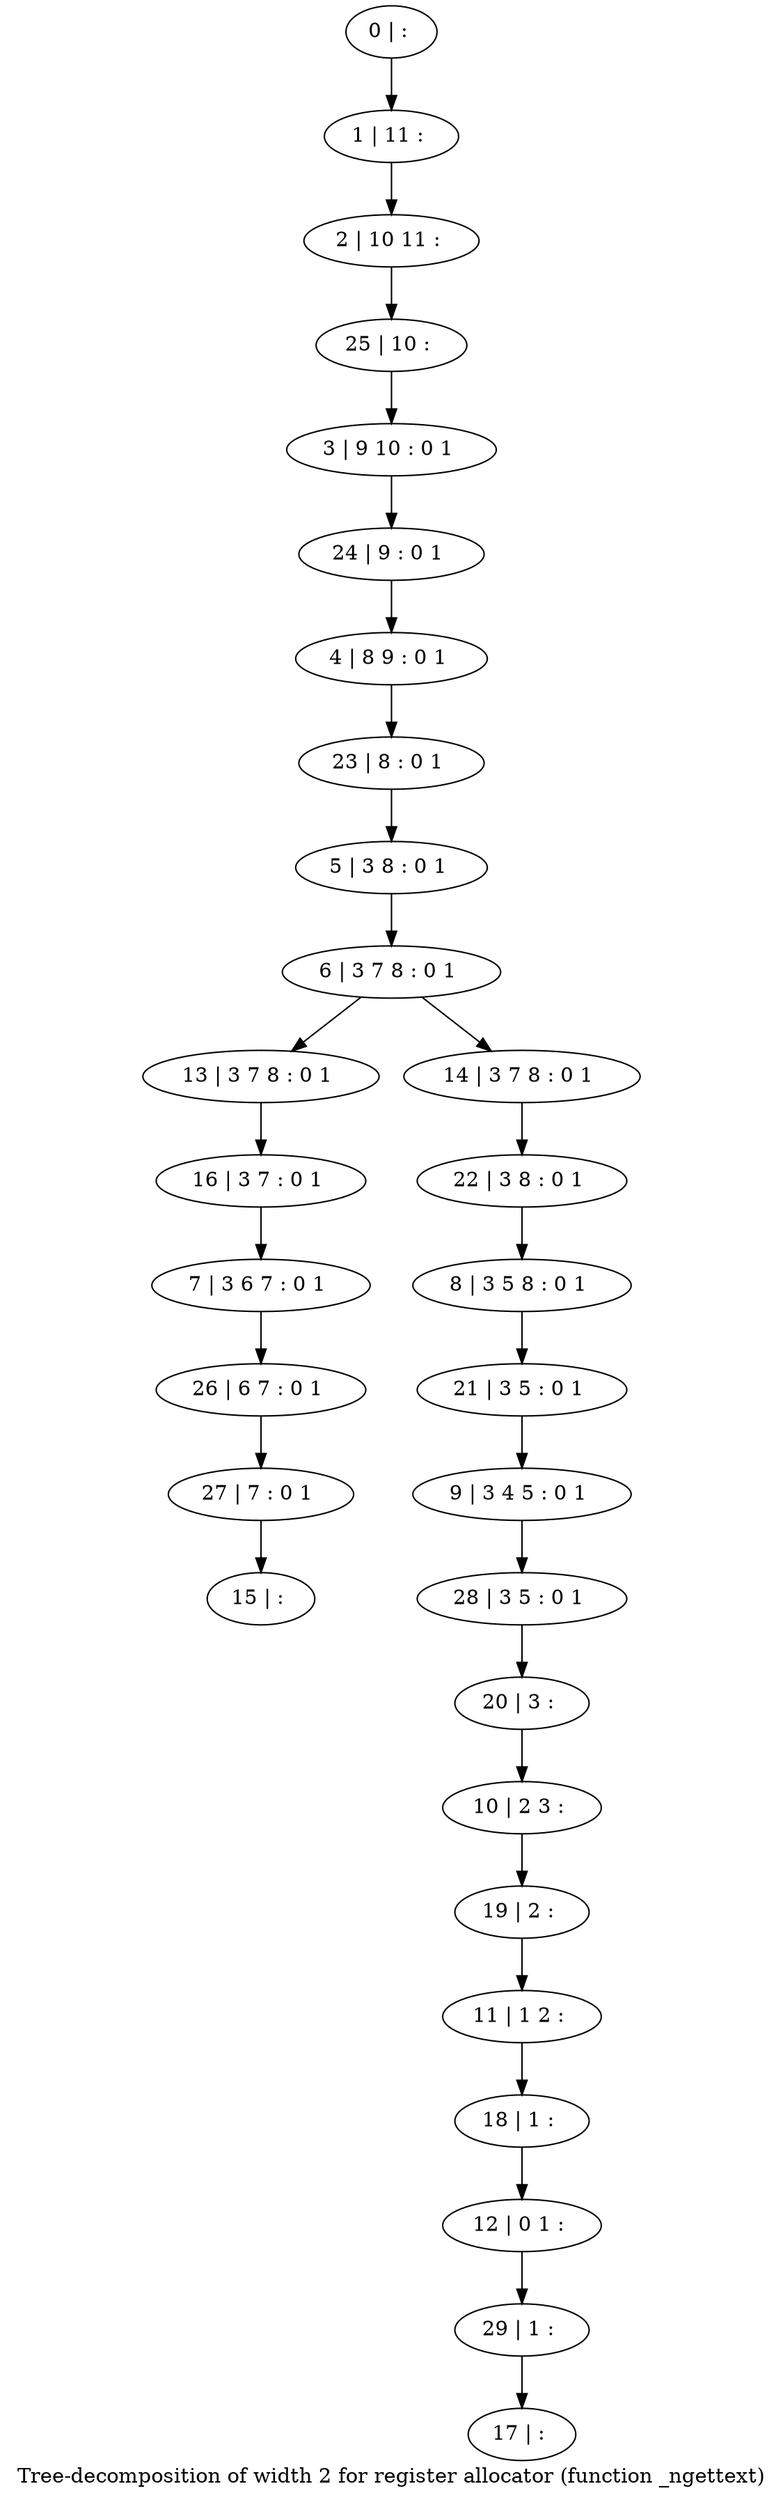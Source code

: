 digraph G {
graph [label="Tree-decomposition of width 2 for register allocator (function _ngettext)"]
0[label="0 | : "];
1[label="1 | 11 : "];
2[label="2 | 10 11 : "];
3[label="3 | 9 10 : 0 1 "];
4[label="4 | 8 9 : 0 1 "];
5[label="5 | 3 8 : 0 1 "];
6[label="6 | 3 7 8 : 0 1 "];
7[label="7 | 3 6 7 : 0 1 "];
8[label="8 | 3 5 8 : 0 1 "];
9[label="9 | 3 4 5 : 0 1 "];
10[label="10 | 2 3 : "];
11[label="11 | 1 2 : "];
12[label="12 | 0 1 : "];
13[label="13 | 3 7 8 : 0 1 "];
14[label="14 | 3 7 8 : 0 1 "];
15[label="15 | : "];
16[label="16 | 3 7 : 0 1 "];
17[label="17 | : "];
18[label="18 | 1 : "];
19[label="19 | 2 : "];
20[label="20 | 3 : "];
21[label="21 | 3 5 : 0 1 "];
22[label="22 | 3 8 : 0 1 "];
23[label="23 | 8 : 0 1 "];
24[label="24 | 9 : 0 1 "];
25[label="25 | 10 : "];
26[label="26 | 6 7 : 0 1 "];
27[label="27 | 7 : 0 1 "];
28[label="28 | 3 5 : 0 1 "];
29[label="29 | 1 : "];
0->1 ;
1->2 ;
5->6 ;
6->13 ;
6->14 ;
16->7 ;
13->16 ;
18->12 ;
11->18 ;
19->11 ;
10->19 ;
20->10 ;
21->9 ;
8->21 ;
22->8 ;
14->22 ;
23->5 ;
4->23 ;
24->4 ;
3->24 ;
25->3 ;
2->25 ;
7->26 ;
27->15 ;
26->27 ;
28->20 ;
9->28 ;
29->17 ;
12->29 ;
}
